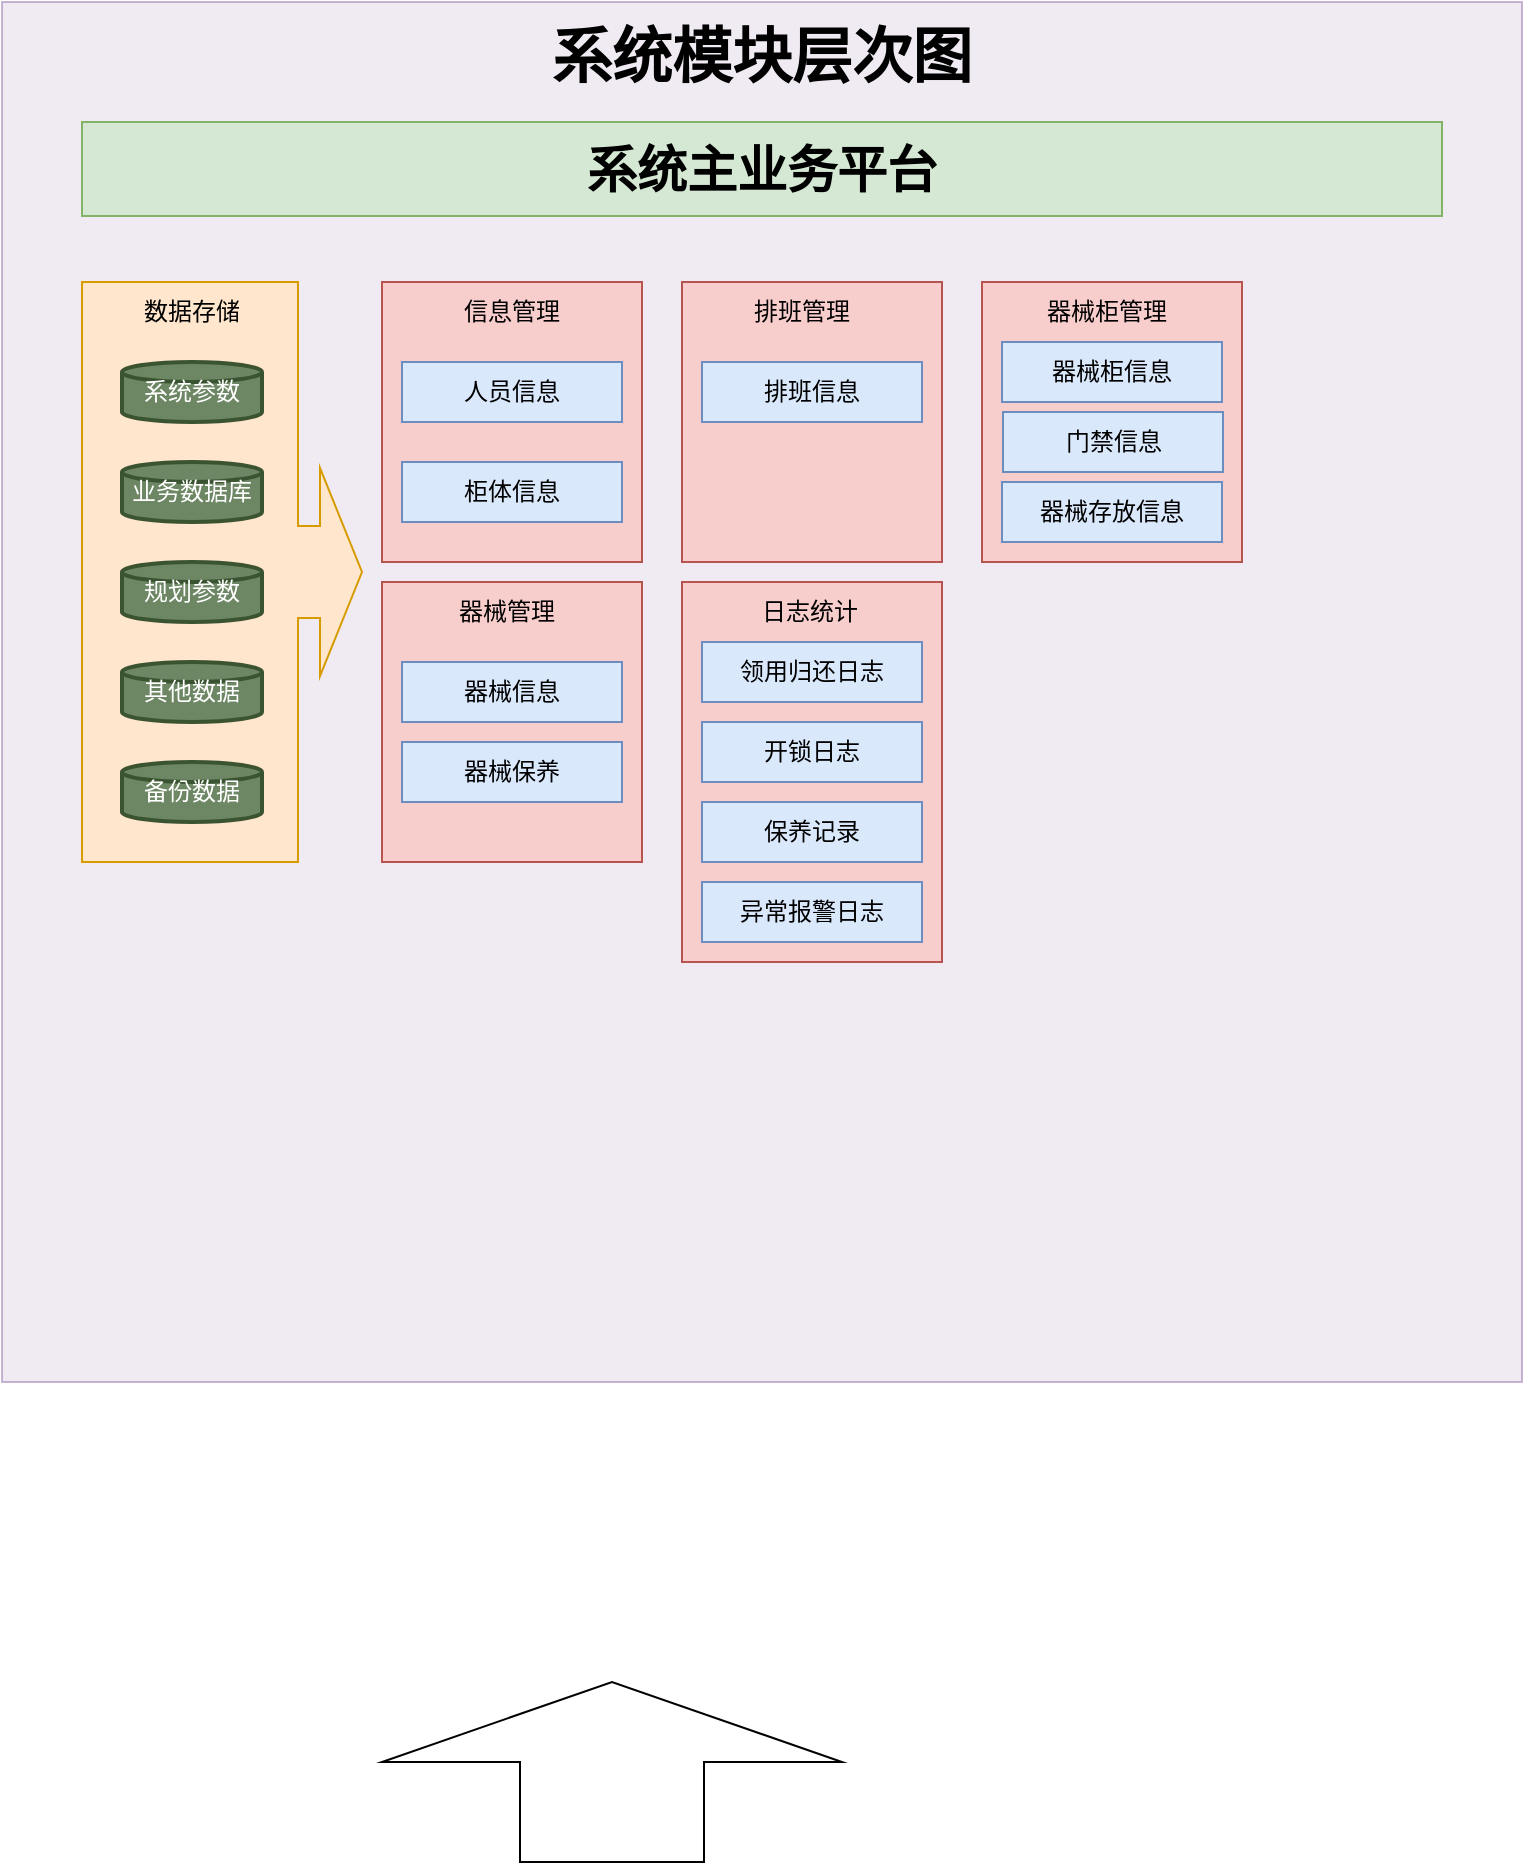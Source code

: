 <mxfile version="21.1.9" type="github">
  <diagram id="C5RBs43oDa-KdzZeNtuy" name="Page-1">
    <mxGraphModel dx="1420" dy="750" grid="1" gridSize="10" guides="1" tooltips="1" connect="1" arrows="1" fold="1" page="1" pageScale="1" pageWidth="827" pageHeight="1169" math="0" shadow="0">
      <root>
        <mxCell id="WIyWlLk6GJQsqaUBKTNV-0" />
        <mxCell id="WIyWlLk6GJQsqaUBKTNV-1" parent="WIyWlLk6GJQsqaUBKTNV-0" />
        <mxCell id="8jzJQ11-NJ104oRO7Ddy-0" value="" style="html=1;shadow=0;align=center;verticalAlign=middle;shape=mxgraph.arrows2.arrow;dy=0.6;dx=40;direction=north;notch=0;strokeColor=default;" vertex="1" parent="WIyWlLk6GJQsqaUBKTNV-1">
          <mxGeometry x="230" y="880" width="230" height="90" as="geometry" />
        </mxCell>
        <mxCell id="8jzJQ11-NJ104oRO7Ddy-1" value="" style="rounded=0;whiteSpace=wrap;html=1;fillColor=#e1d5e7;fillStyle=auto;strokeColor=#9673a6;opacity=50;" vertex="1" parent="WIyWlLk6GJQsqaUBKTNV-1">
          <mxGeometry x="40" y="40" width="760" height="690" as="geometry" />
        </mxCell>
        <mxCell id="8jzJQ11-NJ104oRO7Ddy-2" value="系统模块层次图" style="rounded=0;whiteSpace=wrap;html=1;fillColor=none;strokeColor=none;fontSize=30;fontStyle=1;fontFamily=微软雅黑;" vertex="1" parent="WIyWlLk6GJQsqaUBKTNV-1">
          <mxGeometry x="40" y="43" width="760" height="47" as="geometry" />
        </mxCell>
        <mxCell id="8jzJQ11-NJ104oRO7Ddy-3" value="系统主业务平台" style="rounded=0;whiteSpace=wrap;html=1;fillColor=#d5e8d4;strokeColor=#82b366;fontSize=25;fontStyle=1;fontFamily=微软雅黑;" vertex="1" parent="WIyWlLk6GJQsqaUBKTNV-1">
          <mxGeometry x="80" y="100" width="680" height="47" as="geometry" />
        </mxCell>
        <mxCell id="8jzJQ11-NJ104oRO7Ddy-7" value="" style="html=1;shadow=0;dashed=0;align=center;verticalAlign=middle;shape=mxgraph.arrows2.calloutArrow;dy=23;dx=21;notch=108;arrowHead=29;fillColor=#ffe6cc;strokeColor=#d79b00;" vertex="1" parent="WIyWlLk6GJQsqaUBKTNV-1">
          <mxGeometry x="80" y="180" width="140" height="290" as="geometry" />
        </mxCell>
        <mxCell id="8jzJQ11-NJ104oRO7Ddy-8" value="数据存储" style="text;html=1;strokeColor=none;fillColor=none;align=center;verticalAlign=middle;whiteSpace=wrap;rounded=0;fontFamily=微软雅黑;" vertex="1" parent="WIyWlLk6GJQsqaUBKTNV-1">
          <mxGeometry x="105" y="180" width="60" height="30" as="geometry" />
        </mxCell>
        <mxCell id="8jzJQ11-NJ104oRO7Ddy-9" value="系统参数" style="strokeWidth=2;html=1;shape=mxgraph.flowchart.database;whiteSpace=wrap;fillColor=#6d8764;strokeColor=#3A5431;fontColor=#FFFFFF;" vertex="1" parent="WIyWlLk6GJQsqaUBKTNV-1">
          <mxGeometry x="100" y="220" width="70" height="30" as="geometry" />
        </mxCell>
        <mxCell id="8jzJQ11-NJ104oRO7Ddy-10" value="业务数据库" style="strokeWidth=2;html=1;shape=mxgraph.flowchart.database;whiteSpace=wrap;fillColor=#6d8764;strokeColor=#3A5431;fontColor=#FFFFFF;" vertex="1" parent="WIyWlLk6GJQsqaUBKTNV-1">
          <mxGeometry x="100" y="270" width="70" height="30" as="geometry" />
        </mxCell>
        <mxCell id="8jzJQ11-NJ104oRO7Ddy-11" value="规划参数" style="strokeWidth=2;html=1;shape=mxgraph.flowchart.database;whiteSpace=wrap;fillColor=#6d8764;strokeColor=#3A5431;fontColor=#FFFFFF;" vertex="1" parent="WIyWlLk6GJQsqaUBKTNV-1">
          <mxGeometry x="100" y="320" width="70" height="30" as="geometry" />
        </mxCell>
        <mxCell id="8jzJQ11-NJ104oRO7Ddy-12" value="其他数据" style="strokeWidth=2;html=1;shape=mxgraph.flowchart.database;whiteSpace=wrap;fillColor=#6d8764;strokeColor=#3A5431;fontColor=#FFFFFF;" vertex="1" parent="WIyWlLk6GJQsqaUBKTNV-1">
          <mxGeometry x="100" y="370" width="70" height="30" as="geometry" />
        </mxCell>
        <mxCell id="8jzJQ11-NJ104oRO7Ddy-13" value="备份数据" style="strokeWidth=2;html=1;shape=mxgraph.flowchart.database;whiteSpace=wrap;fillColor=#6d8764;strokeColor=#3A5431;fontColor=#FFFFFF;" vertex="1" parent="WIyWlLk6GJQsqaUBKTNV-1">
          <mxGeometry x="100" y="420" width="70" height="30" as="geometry" />
        </mxCell>
        <mxCell id="8jzJQ11-NJ104oRO7Ddy-14" value="" style="rounded=0;whiteSpace=wrap;html=1;fillColor=#f8cecc;strokeColor=#b85450;" vertex="1" parent="WIyWlLk6GJQsqaUBKTNV-1">
          <mxGeometry x="230" y="180" width="130" height="140" as="geometry" />
        </mxCell>
        <mxCell id="8jzJQ11-NJ104oRO7Ddy-15" value="信息管理" style="text;html=1;strokeColor=none;fillColor=none;align=center;verticalAlign=middle;whiteSpace=wrap;rounded=0;" vertex="1" parent="WIyWlLk6GJQsqaUBKTNV-1">
          <mxGeometry x="265" y="180" width="60" height="30" as="geometry" />
        </mxCell>
        <mxCell id="8jzJQ11-NJ104oRO7Ddy-16" value="人员信息" style="rounded=0;whiteSpace=wrap;html=1;fillColor=#dae8fc;strokeColor=#6c8ebf;" vertex="1" parent="WIyWlLk6GJQsqaUBKTNV-1">
          <mxGeometry x="240" y="220" width="110" height="30" as="geometry" />
        </mxCell>
        <mxCell id="8jzJQ11-NJ104oRO7Ddy-17" value="柜体信息" style="rounded=0;whiteSpace=wrap;html=1;fillColor=#dae8fc;strokeColor=#6c8ebf;" vertex="1" parent="WIyWlLk6GJQsqaUBKTNV-1">
          <mxGeometry x="240" y="270" width="110" height="30" as="geometry" />
        </mxCell>
        <mxCell id="8jzJQ11-NJ104oRO7Ddy-19" value="" style="rounded=0;whiteSpace=wrap;html=1;fillColor=#f8cecc;strokeColor=#b85450;" vertex="1" parent="WIyWlLk6GJQsqaUBKTNV-1">
          <mxGeometry x="380" y="180" width="130" height="140" as="geometry" />
        </mxCell>
        <mxCell id="8jzJQ11-NJ104oRO7Ddy-20" value="排班管理" style="text;html=1;strokeColor=none;fillColor=none;align=center;verticalAlign=middle;whiteSpace=wrap;rounded=0;" vertex="1" parent="WIyWlLk6GJQsqaUBKTNV-1">
          <mxGeometry x="410" y="180" width="60" height="30" as="geometry" />
        </mxCell>
        <mxCell id="8jzJQ11-NJ104oRO7Ddy-21" value="排班信息" style="rounded=0;whiteSpace=wrap;html=1;fillColor=#dae8fc;strokeColor=#6c8ebf;" vertex="1" parent="WIyWlLk6GJQsqaUBKTNV-1">
          <mxGeometry x="390" y="220" width="110" height="30" as="geometry" />
        </mxCell>
        <mxCell id="8jzJQ11-NJ104oRO7Ddy-22" value="" style="rounded=0;whiteSpace=wrap;html=1;fillColor=#f8cecc;strokeColor=#b85450;" vertex="1" parent="WIyWlLk6GJQsqaUBKTNV-1">
          <mxGeometry x="530" y="180" width="130" height="140" as="geometry" />
        </mxCell>
        <mxCell id="8jzJQ11-NJ104oRO7Ddy-24" value="器械柜信息" style="rounded=0;whiteSpace=wrap;html=1;fillColor=#dae8fc;strokeColor=#6c8ebf;" vertex="1" parent="WIyWlLk6GJQsqaUBKTNV-1">
          <mxGeometry x="540" y="210" width="110" height="30" as="geometry" />
        </mxCell>
        <mxCell id="8jzJQ11-NJ104oRO7Ddy-25" value="器械柜管理" style="text;html=1;strokeColor=none;fillColor=none;align=center;verticalAlign=middle;whiteSpace=wrap;rounded=0;" vertex="1" parent="WIyWlLk6GJQsqaUBKTNV-1">
          <mxGeometry x="560" y="180" width="65" height="30" as="geometry" />
        </mxCell>
        <mxCell id="8jzJQ11-NJ104oRO7Ddy-26" value="器械存放信息" style="rounded=0;whiteSpace=wrap;html=1;fillColor=#dae8fc;strokeColor=#6c8ebf;" vertex="1" parent="WIyWlLk6GJQsqaUBKTNV-1">
          <mxGeometry x="540" y="280" width="110" height="30" as="geometry" />
        </mxCell>
        <mxCell id="8jzJQ11-NJ104oRO7Ddy-27" value="" style="rounded=0;whiteSpace=wrap;html=1;fillColor=#f8cecc;strokeColor=#b85450;" vertex="1" parent="WIyWlLk6GJQsqaUBKTNV-1">
          <mxGeometry x="230" y="330" width="130" height="140" as="geometry" />
        </mxCell>
        <mxCell id="8jzJQ11-NJ104oRO7Ddy-28" value="器械管理" style="text;html=1;strokeColor=none;fillColor=none;align=center;verticalAlign=middle;whiteSpace=wrap;rounded=0;" vertex="1" parent="WIyWlLk6GJQsqaUBKTNV-1">
          <mxGeometry x="260" y="330" width="65" height="30" as="geometry" />
        </mxCell>
        <mxCell id="8jzJQ11-NJ104oRO7Ddy-30" value="器械信息" style="rounded=0;whiteSpace=wrap;html=1;fillColor=#dae8fc;strokeColor=#6c8ebf;" vertex="1" parent="WIyWlLk6GJQsqaUBKTNV-1">
          <mxGeometry x="240" y="370" width="110" height="30" as="geometry" />
        </mxCell>
        <mxCell id="8jzJQ11-NJ104oRO7Ddy-31" value="" style="rounded=0;whiteSpace=wrap;html=1;fillColor=#f8cecc;strokeColor=#b85450;" vertex="1" parent="WIyWlLk6GJQsqaUBKTNV-1">
          <mxGeometry x="380" y="330" width="130" height="190" as="geometry" />
        </mxCell>
        <mxCell id="8jzJQ11-NJ104oRO7Ddy-32" value="日志统计" style="text;html=1;strokeColor=none;fillColor=none;align=center;verticalAlign=middle;whiteSpace=wrap;rounded=0;" vertex="1" parent="WIyWlLk6GJQsqaUBKTNV-1">
          <mxGeometry x="414" y="330" width="60" height="30" as="geometry" />
        </mxCell>
        <mxCell id="8jzJQ11-NJ104oRO7Ddy-33" value="领用归还日志" style="rounded=0;whiteSpace=wrap;html=1;fillColor=#dae8fc;strokeColor=#6c8ebf;" vertex="1" parent="WIyWlLk6GJQsqaUBKTNV-1">
          <mxGeometry x="390" y="360" width="110" height="30" as="geometry" />
        </mxCell>
        <mxCell id="8jzJQ11-NJ104oRO7Ddy-34" value="开锁日志" style="rounded=0;whiteSpace=wrap;html=1;fillColor=#dae8fc;strokeColor=#6c8ebf;" vertex="1" parent="WIyWlLk6GJQsqaUBKTNV-1">
          <mxGeometry x="390" y="400" width="110" height="30" as="geometry" />
        </mxCell>
        <mxCell id="8jzJQ11-NJ104oRO7Ddy-35" value="保养记录" style="rounded=0;whiteSpace=wrap;html=1;fillColor=#dae8fc;strokeColor=#6c8ebf;" vertex="1" parent="WIyWlLk6GJQsqaUBKTNV-1">
          <mxGeometry x="390" y="440" width="110" height="30" as="geometry" />
        </mxCell>
        <mxCell id="8jzJQ11-NJ104oRO7Ddy-36" value="异常报警日志" style="rounded=0;whiteSpace=wrap;html=1;fillColor=#dae8fc;strokeColor=#6c8ebf;" vertex="1" parent="WIyWlLk6GJQsqaUBKTNV-1">
          <mxGeometry x="390" y="480" width="110" height="30" as="geometry" />
        </mxCell>
        <mxCell id="8jzJQ11-NJ104oRO7Ddy-39" value="器械保养" style="rounded=0;whiteSpace=wrap;html=1;fillColor=#dae8fc;strokeColor=#6c8ebf;" vertex="1" parent="WIyWlLk6GJQsqaUBKTNV-1">
          <mxGeometry x="240" y="410" width="110" height="30" as="geometry" />
        </mxCell>
        <mxCell id="8jzJQ11-NJ104oRO7Ddy-40" value="门禁信息" style="rounded=0;whiteSpace=wrap;html=1;fillColor=#dae8fc;strokeColor=#6c8ebf;" vertex="1" parent="WIyWlLk6GJQsqaUBKTNV-1">
          <mxGeometry x="540.5" y="245" width="110" height="30" as="geometry" />
        </mxCell>
      </root>
    </mxGraphModel>
  </diagram>
</mxfile>
